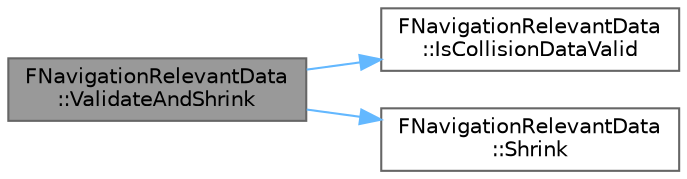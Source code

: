 digraph "FNavigationRelevantData::ValidateAndShrink"
{
 // INTERACTIVE_SVG=YES
 // LATEX_PDF_SIZE
  bgcolor="transparent";
  edge [fontname=Helvetica,fontsize=10,labelfontname=Helvetica,labelfontsize=10];
  node [fontname=Helvetica,fontsize=10,shape=box,height=0.2,width=0.4];
  rankdir="LR";
  Node1 [id="Node000001",label="FNavigationRelevantData\l::ValidateAndShrink",height=0.2,width=0.4,color="gray40", fillcolor="grey60", style="filled", fontcolor="black",tooltip=" "];
  Node1 -> Node2 [id="edge1_Node000001_Node000002",color="steelblue1",style="solid",tooltip=" "];
  Node2 [id="Node000002",label="FNavigationRelevantData\l::IsCollisionDataValid",height=0.2,width=0.4,color="grey40", fillcolor="white", style="filled",URL="$dd/d79/structFNavigationRelevantData.html#a61b8abb1b00db58dd92bcd35a12c7282",tooltip=" "];
  Node1 -> Node3 [id="edge2_Node000001_Node000003",color="steelblue1",style="solid",tooltip=" "];
  Node3 [id="Node000003",label="FNavigationRelevantData\l::Shrink",height=0.2,width=0.4,color="grey40", fillcolor="white", style="filled",URL="$dd/d79/structFNavigationRelevantData.html#ab24504ce2a10961422fcb6907d91c5e7",tooltip=" "];
}
